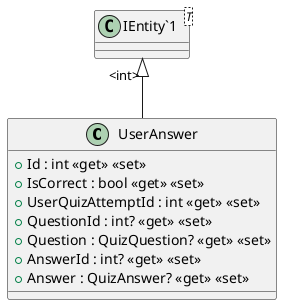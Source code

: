 @startuml
class UserAnswer {
    + Id : int <<get>> <<set>>
    + IsCorrect : bool <<get>> <<set>>
    + UserQuizAttemptId : int <<get>> <<set>>
    + QuestionId : int? <<get>> <<set>>
    + Question : QuizQuestion? <<get>> <<set>>
    + AnswerId : int? <<get>> <<set>>
    + Answer : QuizAnswer? <<get>> <<set>>
}
class "IEntity`1"<T> {
}
"IEntity`1" "<int>" <|-- UserAnswer
@enduml

